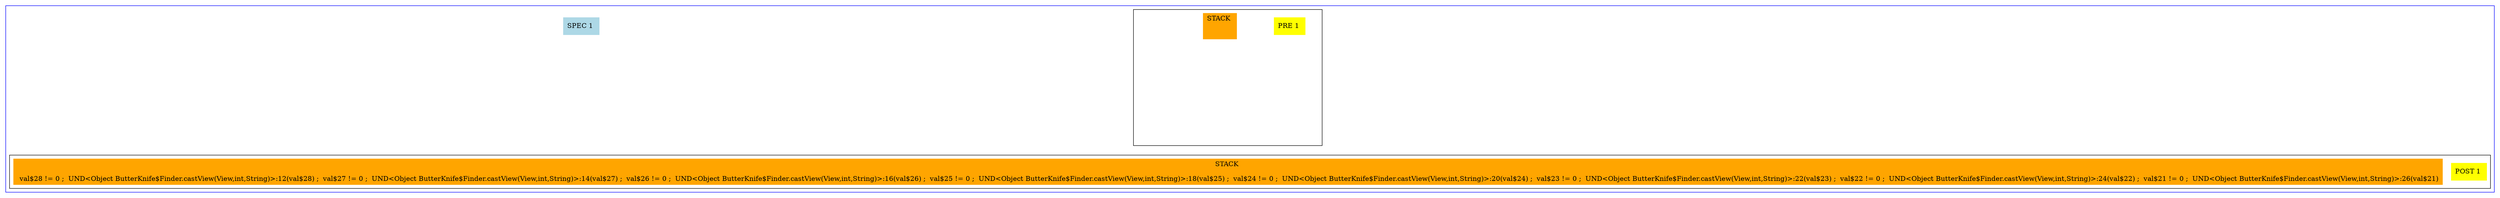 #### Dotty version:  ####



digraph main { 
node [shape=box]; 

 compound = true; 

 subgraph cluster_39 { color=blue 

 state40L0 [label="SPEC 1 ",  style=filled, color= lightblue]

 subgraph cluster_prop_2 { color=black 

 PRE43L0 [label="PRE 1 ",  style=filled, color= yellow]
subgraph {
 node [shape=box]; 
 state_pi_2 [label="STACK \n\n " color=orange style=filled]
  inv_11 [style=invis]
  inv_111 [style=invis]
  inv_1111 [style=invis]
  inv_12 [style=invis]
  inv_122 [style=invis]
  inv_1222 [style=invis]
  inv_13 [style=invis]
  inv_133 [style=invis]
  inv_1333 [style=invis]
  inv_14 [style=invis]
  inv_144 [style=invis]
  inv_1444 [style=invis]
  state_pi_2 -> inv_11 [style=invis]
  inv_11 -> inv_111 [style=invis]
  inv_111 -> inv_1111 [style=invis]
  state_pi_2 -> inv_12 [style=invis]
  inv_12 -> inv_122 [style=invis]
  inv_122 -> inv_1222 [style=invis]
  state_pi_2 -> inv_13 [style=invis]
  inv_13 -> inv_133 [style=invis]
  inv_133 -> inv_1333 [style=invis]
  state_pi_2 -> inv_14 [style=invis]
  inv_14 -> inv_144 [style=invis]
  inv_144 -> inv_1444 [style=invis]
}

 } 

 subgraph cluster_prop_3 { color=black 

 POST54L0 [label="POST 1 ",  style=filled, color= yellow]
subgraph {
 node [shape=box]; 
 state_pi_3 [label="STACK \n\n val$28 != 0 ;  UND<Object ButterKnife$Finder.castView(View,int,String)>:12(val$28) ;  val$27 != 0 ;  UND<Object ButterKnife$Finder.castView(View,int,String)>:14(val$27) ;  val$26 != 0 ;  UND<Object ButterKnife$Finder.castView(View,int,String)>:16(val$26) ;  val$25 != 0 ;  UND<Object ButterKnife$Finder.castView(View,int,String)>:18(val$25) ;  val$24 != 0 ;  UND<Object ButterKnife$Finder.castView(View,int,String)>:20(val$24) ;  val$23 != 0 ;  UND<Object ButterKnife$Finder.castView(View,int,String)>:22(val$23) ;  val$22 != 0 ;  UND<Object ButterKnife$Finder.castView(View,int,String)>:24(val$22) ;  val$21 != 0 ;  UND<Object ButterKnife$Finder.castView(View,int,String)>:26(val$21)" color=orange style=filled]
}

 } 
  inv_1111 -> state_pi_3 [style=invis]
  inv_1222 -> state_pi_3 [style=invis]
  inv_1333 -> state_pi_3 [style=invis]
  inv_1444 -> state_pi_3 [style=invis]

 } 

}

